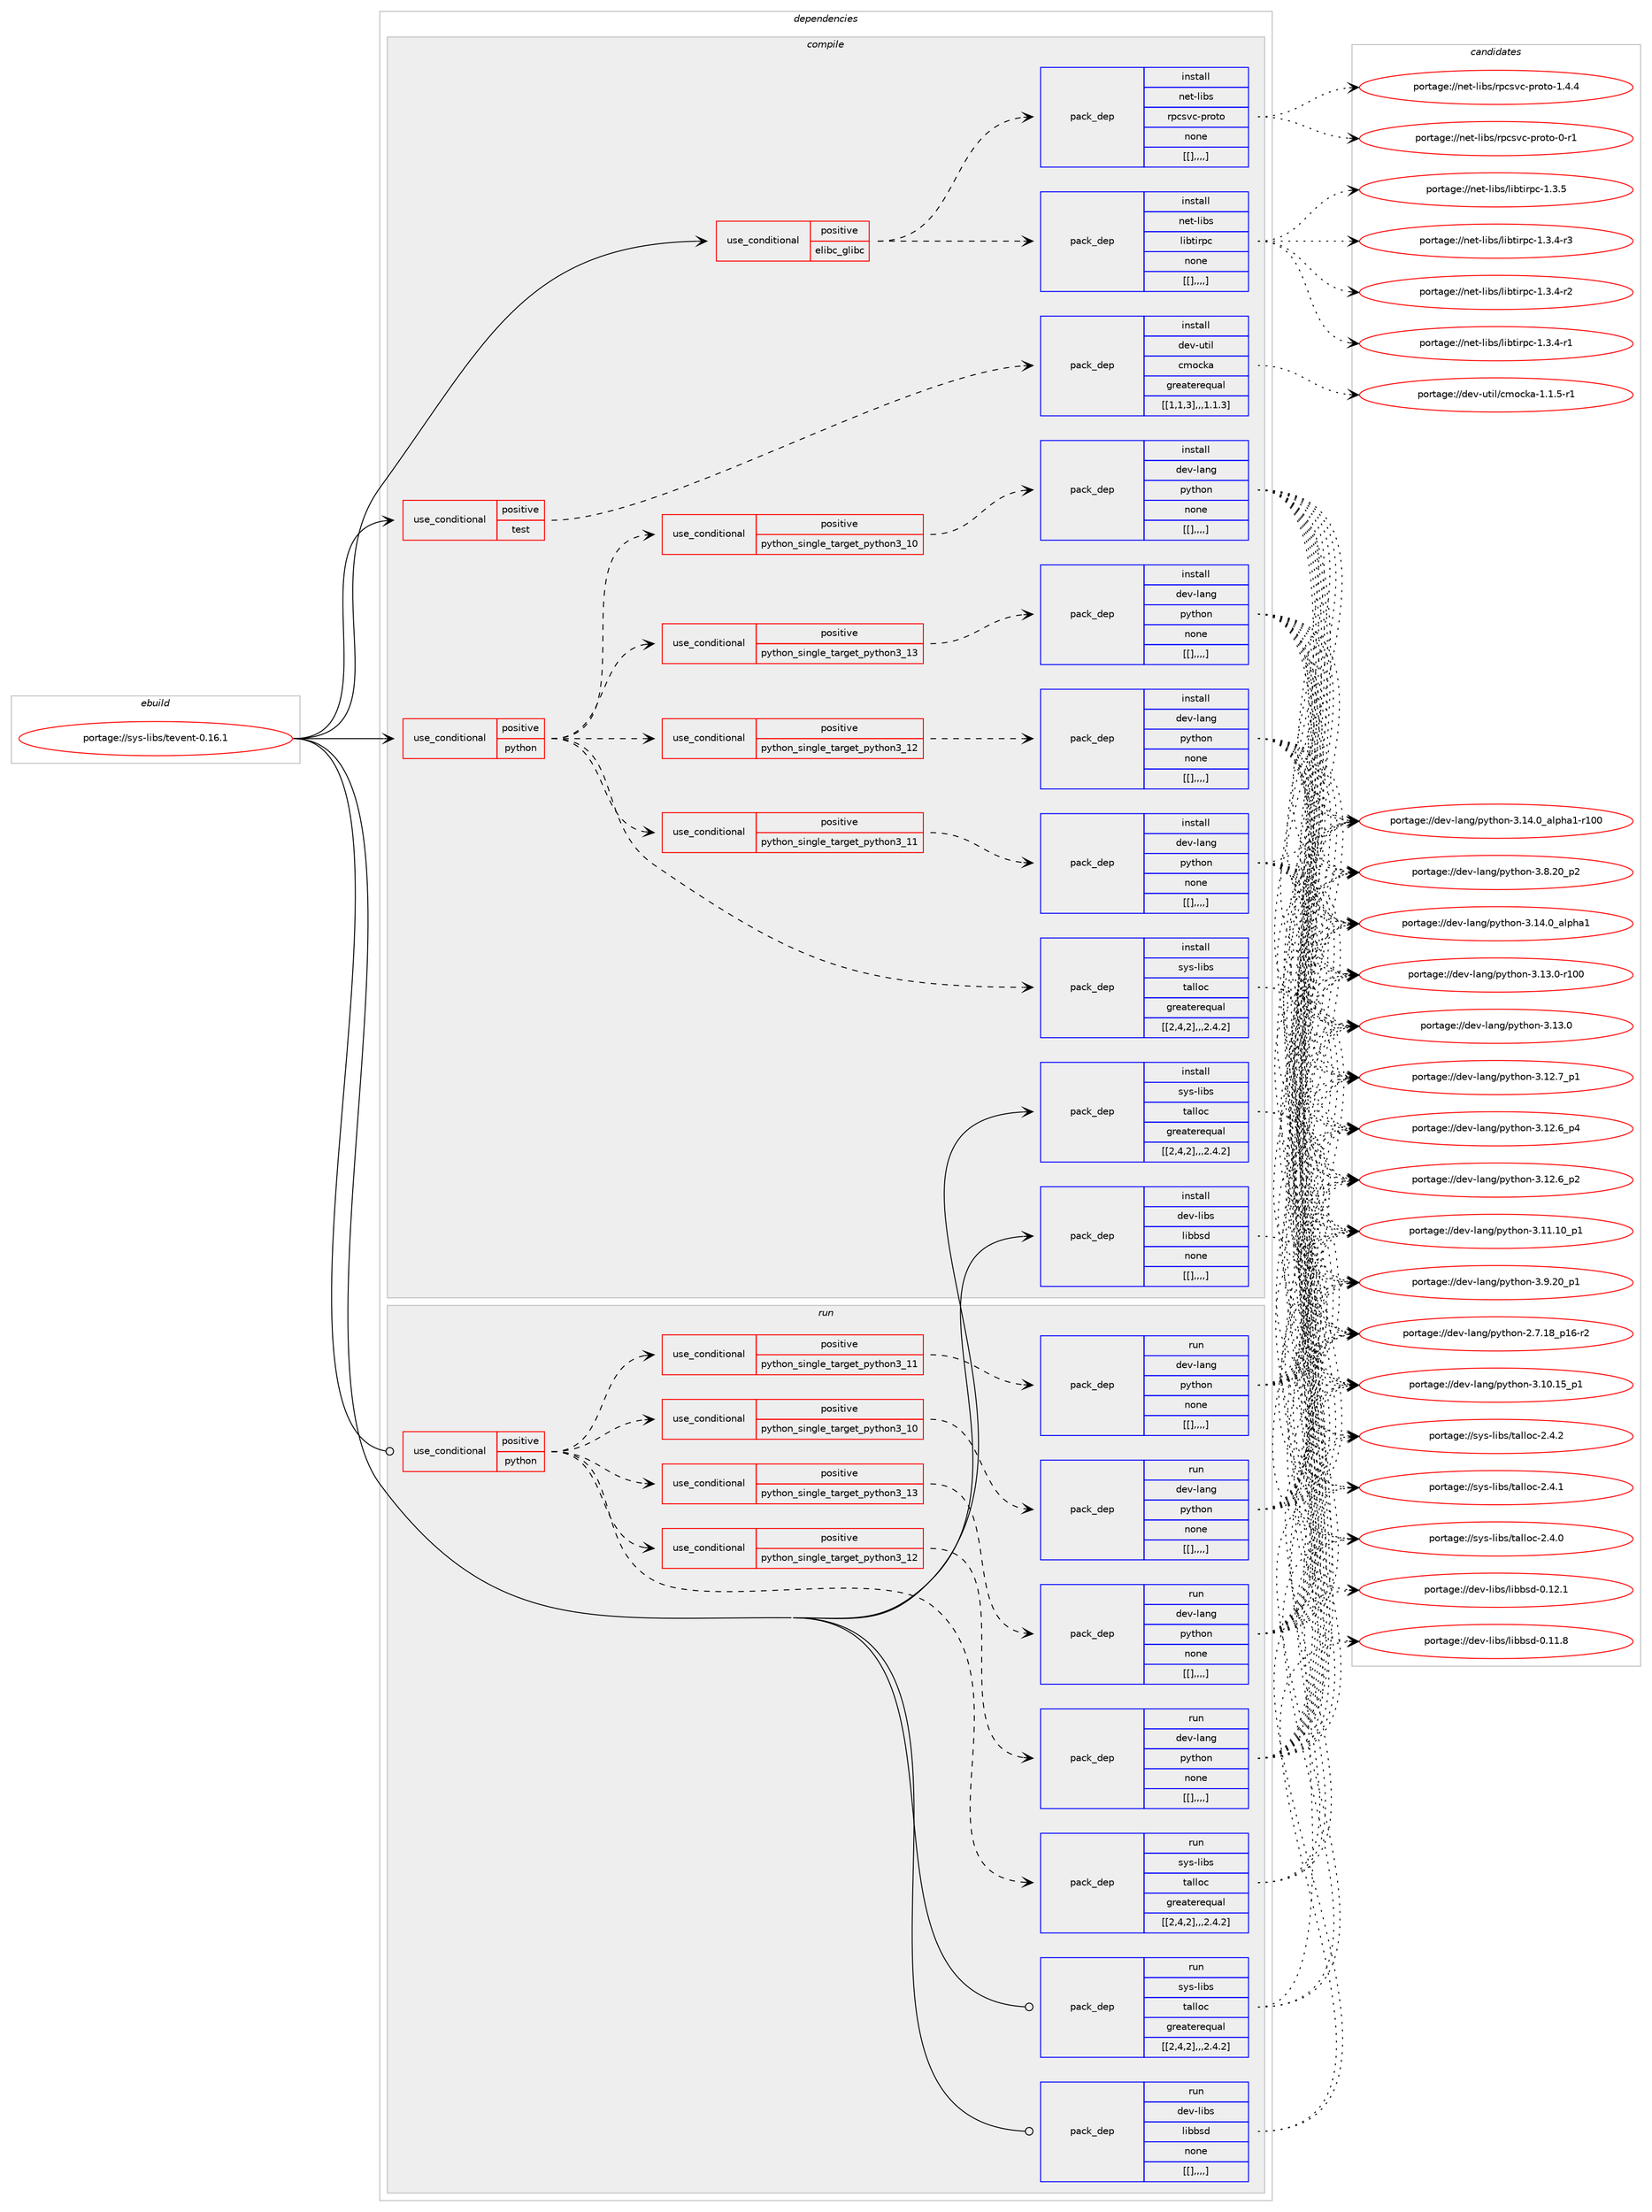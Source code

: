 digraph prolog {

# *************
# Graph options
# *************

newrank=true;
concentrate=true;
compound=true;
graph [rankdir=LR,fontname=Helvetica,fontsize=10,ranksep=1.5];#, ranksep=2.5, nodesep=0.2];
edge  [arrowhead=vee];
node  [fontname=Helvetica,fontsize=10];

# **********
# The ebuild
# **********

subgraph cluster_leftcol {
color=gray;
label=<<i>ebuild</i>>;
id [label="portage://sys-libs/tevent-0.16.1", color=red, width=4, href="../sys-libs/tevent-0.16.1.svg"];
}

# ****************
# The dependencies
# ****************

subgraph cluster_midcol {
color=gray;
label=<<i>dependencies</i>>;
subgraph cluster_compile {
fillcolor="#eeeeee";
style=filled;
label=<<i>compile</i>>;
subgraph cond125063 {
dependency466405 [label=<<TABLE BORDER="0" CELLBORDER="1" CELLSPACING="0" CELLPADDING="4"><TR><TD ROWSPAN="3" CELLPADDING="10">use_conditional</TD></TR><TR><TD>positive</TD></TR><TR><TD>elibc_glibc</TD></TR></TABLE>>, shape=none, color=red];
subgraph pack338073 {
dependency466408 [label=<<TABLE BORDER="0" CELLBORDER="1" CELLSPACING="0" CELLPADDING="4" WIDTH="220"><TR><TD ROWSPAN="6" CELLPADDING="30">pack_dep</TD></TR><TR><TD WIDTH="110">install</TD></TR><TR><TD>net-libs</TD></TR><TR><TD>libtirpc</TD></TR><TR><TD>none</TD></TR><TR><TD>[[],,,,]</TD></TR></TABLE>>, shape=none, color=blue];
}
dependency466405:e -> dependency466408:w [weight=20,style="dashed",arrowhead="vee"];
subgraph pack338104 {
dependency466471 [label=<<TABLE BORDER="0" CELLBORDER="1" CELLSPACING="0" CELLPADDING="4" WIDTH="220"><TR><TD ROWSPAN="6" CELLPADDING="30">pack_dep</TD></TR><TR><TD WIDTH="110">install</TD></TR><TR><TD>net-libs</TD></TR><TR><TD>rpcsvc-proto</TD></TR><TR><TD>none</TD></TR><TR><TD>[[],,,,]</TD></TR></TABLE>>, shape=none, color=blue];
}
dependency466405:e -> dependency466471:w [weight=20,style="dashed",arrowhead="vee"];
}
id:e -> dependency466405:w [weight=20,style="solid",arrowhead="vee"];
subgraph cond125103 {
dependency466503 [label=<<TABLE BORDER="0" CELLBORDER="1" CELLSPACING="0" CELLPADDING="4"><TR><TD ROWSPAN="3" CELLPADDING="10">use_conditional</TD></TR><TR><TD>positive</TD></TR><TR><TD>python</TD></TR></TABLE>>, shape=none, color=red];
subgraph cond125117 {
dependency466522 [label=<<TABLE BORDER="0" CELLBORDER="1" CELLSPACING="0" CELLPADDING="4"><TR><TD ROWSPAN="3" CELLPADDING="10">use_conditional</TD></TR><TR><TD>positive</TD></TR><TR><TD>python_single_target_python3_10</TD></TR></TABLE>>, shape=none, color=red];
subgraph pack338142 {
dependency466525 [label=<<TABLE BORDER="0" CELLBORDER="1" CELLSPACING="0" CELLPADDING="4" WIDTH="220"><TR><TD ROWSPAN="6" CELLPADDING="30">pack_dep</TD></TR><TR><TD WIDTH="110">install</TD></TR><TR><TD>dev-lang</TD></TR><TR><TD>python</TD></TR><TR><TD>none</TD></TR><TR><TD>[[],,,,]</TD></TR></TABLE>>, shape=none, color=blue];
}
dependency466522:e -> dependency466525:w [weight=20,style="dashed",arrowhead="vee"];
}
dependency466503:e -> dependency466522:w [weight=20,style="dashed",arrowhead="vee"];
subgraph cond125133 {
dependency466574 [label=<<TABLE BORDER="0" CELLBORDER="1" CELLSPACING="0" CELLPADDING="4"><TR><TD ROWSPAN="3" CELLPADDING="10">use_conditional</TD></TR><TR><TD>positive</TD></TR><TR><TD>python_single_target_python3_11</TD></TR></TABLE>>, shape=none, color=red];
subgraph pack338178 {
dependency466592 [label=<<TABLE BORDER="0" CELLBORDER="1" CELLSPACING="0" CELLPADDING="4" WIDTH="220"><TR><TD ROWSPAN="6" CELLPADDING="30">pack_dep</TD></TR><TR><TD WIDTH="110">install</TD></TR><TR><TD>dev-lang</TD></TR><TR><TD>python</TD></TR><TR><TD>none</TD></TR><TR><TD>[[],,,,]</TD></TR></TABLE>>, shape=none, color=blue];
}
dependency466574:e -> dependency466592:w [weight=20,style="dashed",arrowhead="vee"];
}
dependency466503:e -> dependency466574:w [weight=20,style="dashed",arrowhead="vee"];
subgraph cond125144 {
dependency466613 [label=<<TABLE BORDER="0" CELLBORDER="1" CELLSPACING="0" CELLPADDING="4"><TR><TD ROWSPAN="3" CELLPADDING="10">use_conditional</TD></TR><TR><TD>positive</TD></TR><TR><TD>python_single_target_python3_12</TD></TR></TABLE>>, shape=none, color=red];
subgraph pack338199 {
dependency466617 [label=<<TABLE BORDER="0" CELLBORDER="1" CELLSPACING="0" CELLPADDING="4" WIDTH="220"><TR><TD ROWSPAN="6" CELLPADDING="30">pack_dep</TD></TR><TR><TD WIDTH="110">install</TD></TR><TR><TD>dev-lang</TD></TR><TR><TD>python</TD></TR><TR><TD>none</TD></TR><TR><TD>[[],,,,]</TD></TR></TABLE>>, shape=none, color=blue];
}
dependency466613:e -> dependency466617:w [weight=20,style="dashed",arrowhead="vee"];
}
dependency466503:e -> dependency466613:w [weight=20,style="dashed",arrowhead="vee"];
subgraph cond125155 {
dependency466649 [label=<<TABLE BORDER="0" CELLBORDER="1" CELLSPACING="0" CELLPADDING="4"><TR><TD ROWSPAN="3" CELLPADDING="10">use_conditional</TD></TR><TR><TD>positive</TD></TR><TR><TD>python_single_target_python3_13</TD></TR></TABLE>>, shape=none, color=red];
subgraph pack338247 {
dependency466696 [label=<<TABLE BORDER="0" CELLBORDER="1" CELLSPACING="0" CELLPADDING="4" WIDTH="220"><TR><TD ROWSPAN="6" CELLPADDING="30">pack_dep</TD></TR><TR><TD WIDTH="110">install</TD></TR><TR><TD>dev-lang</TD></TR><TR><TD>python</TD></TR><TR><TD>none</TD></TR><TR><TD>[[],,,,]</TD></TR></TABLE>>, shape=none, color=blue];
}
dependency466649:e -> dependency466696:w [weight=20,style="dashed",arrowhead="vee"];
}
dependency466503:e -> dependency466649:w [weight=20,style="dashed",arrowhead="vee"];
subgraph pack338261 {
dependency466716 [label=<<TABLE BORDER="0" CELLBORDER="1" CELLSPACING="0" CELLPADDING="4" WIDTH="220"><TR><TD ROWSPAN="6" CELLPADDING="30">pack_dep</TD></TR><TR><TD WIDTH="110">install</TD></TR><TR><TD>sys-libs</TD></TR><TR><TD>talloc</TD></TR><TR><TD>greaterequal</TD></TR><TR><TD>[[2,4,2],,,2.4.2]</TD></TR></TABLE>>, shape=none, color=blue];
}
dependency466503:e -> dependency466716:w [weight=20,style="dashed",arrowhead="vee"];
}
id:e -> dependency466503:w [weight=20,style="solid",arrowhead="vee"];
subgraph cond125201 {
dependency466759 [label=<<TABLE BORDER="0" CELLBORDER="1" CELLSPACING="0" CELLPADDING="4"><TR><TD ROWSPAN="3" CELLPADDING="10">use_conditional</TD></TR><TR><TD>positive</TD></TR><TR><TD>test</TD></TR></TABLE>>, shape=none, color=red];
subgraph pack338335 {
dependency466827 [label=<<TABLE BORDER="0" CELLBORDER="1" CELLSPACING="0" CELLPADDING="4" WIDTH="220"><TR><TD ROWSPAN="6" CELLPADDING="30">pack_dep</TD></TR><TR><TD WIDTH="110">install</TD></TR><TR><TD>dev-util</TD></TR><TR><TD>cmocka</TD></TR><TR><TD>greaterequal</TD></TR><TR><TD>[[1,1,3],,,1.1.3]</TD></TR></TABLE>>, shape=none, color=blue];
}
dependency466759:e -> dependency466827:w [weight=20,style="dashed",arrowhead="vee"];
}
id:e -> dependency466759:w [weight=20,style="solid",arrowhead="vee"];
subgraph pack338377 {
dependency466910 [label=<<TABLE BORDER="0" CELLBORDER="1" CELLSPACING="0" CELLPADDING="4" WIDTH="220"><TR><TD ROWSPAN="6" CELLPADDING="30">pack_dep</TD></TR><TR><TD WIDTH="110">install</TD></TR><TR><TD>dev-libs</TD></TR><TR><TD>libbsd</TD></TR><TR><TD>none</TD></TR><TR><TD>[[],,,,]</TD></TR></TABLE>>, shape=none, color=blue];
}
id:e -> dependency466910:w [weight=20,style="solid",arrowhead="vee"];
subgraph pack338390 {
dependency466916 [label=<<TABLE BORDER="0" CELLBORDER="1" CELLSPACING="0" CELLPADDING="4" WIDTH="220"><TR><TD ROWSPAN="6" CELLPADDING="30">pack_dep</TD></TR><TR><TD WIDTH="110">install</TD></TR><TR><TD>sys-libs</TD></TR><TR><TD>talloc</TD></TR><TR><TD>greaterequal</TD></TR><TR><TD>[[2,4,2],,,2.4.2]</TD></TR></TABLE>>, shape=none, color=blue];
}
id:e -> dependency466916:w [weight=20,style="solid",arrowhead="vee"];
}
subgraph cluster_compileandrun {
fillcolor="#eeeeee";
style=filled;
label=<<i>compile and run</i>>;
}
subgraph cluster_run {
fillcolor="#eeeeee";
style=filled;
label=<<i>run</i>>;
subgraph cond125273 {
dependency466965 [label=<<TABLE BORDER="0" CELLBORDER="1" CELLSPACING="0" CELLPADDING="4"><TR><TD ROWSPAN="3" CELLPADDING="10">use_conditional</TD></TR><TR><TD>positive</TD></TR><TR><TD>python</TD></TR></TABLE>>, shape=none, color=red];
subgraph cond125287 {
dependency466987 [label=<<TABLE BORDER="0" CELLBORDER="1" CELLSPACING="0" CELLPADDING="4"><TR><TD ROWSPAN="3" CELLPADDING="10">use_conditional</TD></TR><TR><TD>positive</TD></TR><TR><TD>python_single_target_python3_10</TD></TR></TABLE>>, shape=none, color=red];
subgraph pack338435 {
dependency466993 [label=<<TABLE BORDER="0" CELLBORDER="1" CELLSPACING="0" CELLPADDING="4" WIDTH="220"><TR><TD ROWSPAN="6" CELLPADDING="30">pack_dep</TD></TR><TR><TD WIDTH="110">run</TD></TR><TR><TD>dev-lang</TD></TR><TR><TD>python</TD></TR><TR><TD>none</TD></TR><TR><TD>[[],,,,]</TD></TR></TABLE>>, shape=none, color=blue];
}
dependency466987:e -> dependency466993:w [weight=20,style="dashed",arrowhead="vee"];
}
dependency466965:e -> dependency466987:w [weight=20,style="dashed",arrowhead="vee"];
subgraph cond125293 {
dependency467013 [label=<<TABLE BORDER="0" CELLBORDER="1" CELLSPACING="0" CELLPADDING="4"><TR><TD ROWSPAN="3" CELLPADDING="10">use_conditional</TD></TR><TR><TD>positive</TD></TR><TR><TD>python_single_target_python3_11</TD></TR></TABLE>>, shape=none, color=red];
subgraph pack338449 {
dependency467053 [label=<<TABLE BORDER="0" CELLBORDER="1" CELLSPACING="0" CELLPADDING="4" WIDTH="220"><TR><TD ROWSPAN="6" CELLPADDING="30">pack_dep</TD></TR><TR><TD WIDTH="110">run</TD></TR><TR><TD>dev-lang</TD></TR><TR><TD>python</TD></TR><TR><TD>none</TD></TR><TR><TD>[[],,,,]</TD></TR></TABLE>>, shape=none, color=blue];
}
dependency467013:e -> dependency467053:w [weight=20,style="dashed",arrowhead="vee"];
}
dependency466965:e -> dependency467013:w [weight=20,style="dashed",arrowhead="vee"];
subgraph cond125320 {
dependency467109 [label=<<TABLE BORDER="0" CELLBORDER="1" CELLSPACING="0" CELLPADDING="4"><TR><TD ROWSPAN="3" CELLPADDING="10">use_conditional</TD></TR><TR><TD>positive</TD></TR><TR><TD>python_single_target_python3_12</TD></TR></TABLE>>, shape=none, color=red];
subgraph pack338527 {
dependency467143 [label=<<TABLE BORDER="0" CELLBORDER="1" CELLSPACING="0" CELLPADDING="4" WIDTH="220"><TR><TD ROWSPAN="6" CELLPADDING="30">pack_dep</TD></TR><TR><TD WIDTH="110">run</TD></TR><TR><TD>dev-lang</TD></TR><TR><TD>python</TD></TR><TR><TD>none</TD></TR><TR><TD>[[],,,,]</TD></TR></TABLE>>, shape=none, color=blue];
}
dependency467109:e -> dependency467143:w [weight=20,style="dashed",arrowhead="vee"];
}
dependency466965:e -> dependency467109:w [weight=20,style="dashed",arrowhead="vee"];
subgraph cond125345 {
dependency467180 [label=<<TABLE BORDER="0" CELLBORDER="1" CELLSPACING="0" CELLPADDING="4"><TR><TD ROWSPAN="3" CELLPADDING="10">use_conditional</TD></TR><TR><TD>positive</TD></TR><TR><TD>python_single_target_python3_13</TD></TR></TABLE>>, shape=none, color=red];
subgraph pack338562 {
dependency467201 [label=<<TABLE BORDER="0" CELLBORDER="1" CELLSPACING="0" CELLPADDING="4" WIDTH="220"><TR><TD ROWSPAN="6" CELLPADDING="30">pack_dep</TD></TR><TR><TD WIDTH="110">run</TD></TR><TR><TD>dev-lang</TD></TR><TR><TD>python</TD></TR><TR><TD>none</TD></TR><TR><TD>[[],,,,]</TD></TR></TABLE>>, shape=none, color=blue];
}
dependency467180:e -> dependency467201:w [weight=20,style="dashed",arrowhead="vee"];
}
dependency466965:e -> dependency467180:w [weight=20,style="dashed",arrowhead="vee"];
subgraph pack338578 {
dependency467236 [label=<<TABLE BORDER="0" CELLBORDER="1" CELLSPACING="0" CELLPADDING="4" WIDTH="220"><TR><TD ROWSPAN="6" CELLPADDING="30">pack_dep</TD></TR><TR><TD WIDTH="110">run</TD></TR><TR><TD>sys-libs</TD></TR><TR><TD>talloc</TD></TR><TR><TD>greaterequal</TD></TR><TR><TD>[[2,4,2],,,2.4.2]</TD></TR></TABLE>>, shape=none, color=blue];
}
dependency466965:e -> dependency467236:w [weight=20,style="dashed",arrowhead="vee"];
}
id:e -> dependency466965:w [weight=20,style="solid",arrowhead="odot"];
subgraph pack338602 {
dependency467256 [label=<<TABLE BORDER="0" CELLBORDER="1" CELLSPACING="0" CELLPADDING="4" WIDTH="220"><TR><TD ROWSPAN="6" CELLPADDING="30">pack_dep</TD></TR><TR><TD WIDTH="110">run</TD></TR><TR><TD>dev-libs</TD></TR><TR><TD>libbsd</TD></TR><TR><TD>none</TD></TR><TR><TD>[[],,,,]</TD></TR></TABLE>>, shape=none, color=blue];
}
id:e -> dependency467256:w [weight=20,style="solid",arrowhead="odot"];
subgraph pack338635 {
dependency467319 [label=<<TABLE BORDER="0" CELLBORDER="1" CELLSPACING="0" CELLPADDING="4" WIDTH="220"><TR><TD ROWSPAN="6" CELLPADDING="30">pack_dep</TD></TR><TR><TD WIDTH="110">run</TD></TR><TR><TD>sys-libs</TD></TR><TR><TD>talloc</TD></TR><TR><TD>greaterequal</TD></TR><TR><TD>[[2,4,2],,,2.4.2]</TD></TR></TABLE>>, shape=none, color=blue];
}
id:e -> dependency467319:w [weight=20,style="solid",arrowhead="odot"];
}
}

# **************
# The candidates
# **************

subgraph cluster_choices {
rank=same;
color=gray;
label=<<i>candidates</i>>;

subgraph choice338307 {
color=black;
nodesep=1;
choice1101011164510810598115471081059811610511411299454946514653 [label="portage://net-libs/libtirpc-1.3.5", color=red, width=4,href="../net-libs/libtirpc-1.3.5.svg"];
choice11010111645108105981154710810598116105114112994549465146524511451 [label="portage://net-libs/libtirpc-1.3.4-r3", color=red, width=4,href="../net-libs/libtirpc-1.3.4-r3.svg"];
choice11010111645108105981154710810598116105114112994549465146524511450 [label="portage://net-libs/libtirpc-1.3.4-r2", color=red, width=4,href="../net-libs/libtirpc-1.3.4-r2.svg"];
choice11010111645108105981154710810598116105114112994549465146524511449 [label="portage://net-libs/libtirpc-1.3.4-r1", color=red, width=4,href="../net-libs/libtirpc-1.3.4-r1.svg"];
dependency466408:e -> choice1101011164510810598115471081059811610511411299454946514653:w [style=dotted,weight="100"];
dependency466408:e -> choice11010111645108105981154710810598116105114112994549465146524511451:w [style=dotted,weight="100"];
dependency466408:e -> choice11010111645108105981154710810598116105114112994549465146524511450:w [style=dotted,weight="100"];
dependency466408:e -> choice11010111645108105981154710810598116105114112994549465146524511449:w [style=dotted,weight="100"];
}
subgraph choice338325 {
color=black;
nodesep=1;
choice110101116451081059811547114112991151189945112114111116111454946524652 [label="portage://net-libs/rpcsvc-proto-1.4.4", color=red, width=4,href="../net-libs/rpcsvc-proto-1.4.4.svg"];
choice11010111645108105981154711411299115118994511211411111611145484511449 [label="portage://net-libs/rpcsvc-proto-0-r1", color=red, width=4,href="../net-libs/rpcsvc-proto-0-r1.svg"];
dependency466471:e -> choice110101116451081059811547114112991151189945112114111116111454946524652:w [style=dotted,weight="100"];
dependency466471:e -> choice11010111645108105981154711411299115118994511211411111611145484511449:w [style=dotted,weight="100"];
}
subgraph choice338328 {
color=black;
nodesep=1;
choice100101118451089711010347112121116104111110455146495246489597108112104974945114494848 [label="portage://dev-lang/python-3.14.0_alpha1-r100", color=red, width=4,href="../dev-lang/python-3.14.0_alpha1-r100.svg"];
choice1001011184510897110103471121211161041111104551464952464895971081121049749 [label="portage://dev-lang/python-3.14.0_alpha1", color=red, width=4,href="../dev-lang/python-3.14.0_alpha1.svg"];
choice1001011184510897110103471121211161041111104551464951464845114494848 [label="portage://dev-lang/python-3.13.0-r100", color=red, width=4,href="../dev-lang/python-3.13.0-r100.svg"];
choice10010111845108971101034711212111610411111045514649514648 [label="portage://dev-lang/python-3.13.0", color=red, width=4,href="../dev-lang/python-3.13.0.svg"];
choice100101118451089711010347112121116104111110455146495046559511249 [label="portage://dev-lang/python-3.12.7_p1", color=red, width=4,href="../dev-lang/python-3.12.7_p1.svg"];
choice100101118451089711010347112121116104111110455146495046549511252 [label="portage://dev-lang/python-3.12.6_p4", color=red, width=4,href="../dev-lang/python-3.12.6_p4.svg"];
choice100101118451089711010347112121116104111110455146495046549511250 [label="portage://dev-lang/python-3.12.6_p2", color=red, width=4,href="../dev-lang/python-3.12.6_p2.svg"];
choice10010111845108971101034711212111610411111045514649494649489511249 [label="portage://dev-lang/python-3.11.10_p1", color=red, width=4,href="../dev-lang/python-3.11.10_p1.svg"];
choice10010111845108971101034711212111610411111045514649484649539511249 [label="portage://dev-lang/python-3.10.15_p1", color=red, width=4,href="../dev-lang/python-3.10.15_p1.svg"];
choice100101118451089711010347112121116104111110455146574650489511249 [label="portage://dev-lang/python-3.9.20_p1", color=red, width=4,href="../dev-lang/python-3.9.20_p1.svg"];
choice100101118451089711010347112121116104111110455146564650489511250 [label="portage://dev-lang/python-3.8.20_p2", color=red, width=4,href="../dev-lang/python-3.8.20_p2.svg"];
choice100101118451089711010347112121116104111110455046554649569511249544511450 [label="portage://dev-lang/python-2.7.18_p16-r2", color=red, width=4,href="../dev-lang/python-2.7.18_p16-r2.svg"];
dependency466525:e -> choice100101118451089711010347112121116104111110455146495246489597108112104974945114494848:w [style=dotted,weight="100"];
dependency466525:e -> choice1001011184510897110103471121211161041111104551464952464895971081121049749:w [style=dotted,weight="100"];
dependency466525:e -> choice1001011184510897110103471121211161041111104551464951464845114494848:w [style=dotted,weight="100"];
dependency466525:e -> choice10010111845108971101034711212111610411111045514649514648:w [style=dotted,weight="100"];
dependency466525:e -> choice100101118451089711010347112121116104111110455146495046559511249:w [style=dotted,weight="100"];
dependency466525:e -> choice100101118451089711010347112121116104111110455146495046549511252:w [style=dotted,weight="100"];
dependency466525:e -> choice100101118451089711010347112121116104111110455146495046549511250:w [style=dotted,weight="100"];
dependency466525:e -> choice10010111845108971101034711212111610411111045514649494649489511249:w [style=dotted,weight="100"];
dependency466525:e -> choice10010111845108971101034711212111610411111045514649484649539511249:w [style=dotted,weight="100"];
dependency466525:e -> choice100101118451089711010347112121116104111110455146574650489511249:w [style=dotted,weight="100"];
dependency466525:e -> choice100101118451089711010347112121116104111110455146564650489511250:w [style=dotted,weight="100"];
dependency466525:e -> choice100101118451089711010347112121116104111110455046554649569511249544511450:w [style=dotted,weight="100"];
}
subgraph choice338337 {
color=black;
nodesep=1;
choice100101118451089711010347112121116104111110455146495246489597108112104974945114494848 [label="portage://dev-lang/python-3.14.0_alpha1-r100", color=red, width=4,href="../dev-lang/python-3.14.0_alpha1-r100.svg"];
choice1001011184510897110103471121211161041111104551464952464895971081121049749 [label="portage://dev-lang/python-3.14.0_alpha1", color=red, width=4,href="../dev-lang/python-3.14.0_alpha1.svg"];
choice1001011184510897110103471121211161041111104551464951464845114494848 [label="portage://dev-lang/python-3.13.0-r100", color=red, width=4,href="../dev-lang/python-3.13.0-r100.svg"];
choice10010111845108971101034711212111610411111045514649514648 [label="portage://dev-lang/python-3.13.0", color=red, width=4,href="../dev-lang/python-3.13.0.svg"];
choice100101118451089711010347112121116104111110455146495046559511249 [label="portage://dev-lang/python-3.12.7_p1", color=red, width=4,href="../dev-lang/python-3.12.7_p1.svg"];
choice100101118451089711010347112121116104111110455146495046549511252 [label="portage://dev-lang/python-3.12.6_p4", color=red, width=4,href="../dev-lang/python-3.12.6_p4.svg"];
choice100101118451089711010347112121116104111110455146495046549511250 [label="portage://dev-lang/python-3.12.6_p2", color=red, width=4,href="../dev-lang/python-3.12.6_p2.svg"];
choice10010111845108971101034711212111610411111045514649494649489511249 [label="portage://dev-lang/python-3.11.10_p1", color=red, width=4,href="../dev-lang/python-3.11.10_p1.svg"];
choice10010111845108971101034711212111610411111045514649484649539511249 [label="portage://dev-lang/python-3.10.15_p1", color=red, width=4,href="../dev-lang/python-3.10.15_p1.svg"];
choice100101118451089711010347112121116104111110455146574650489511249 [label="portage://dev-lang/python-3.9.20_p1", color=red, width=4,href="../dev-lang/python-3.9.20_p1.svg"];
choice100101118451089711010347112121116104111110455146564650489511250 [label="portage://dev-lang/python-3.8.20_p2", color=red, width=4,href="../dev-lang/python-3.8.20_p2.svg"];
choice100101118451089711010347112121116104111110455046554649569511249544511450 [label="portage://dev-lang/python-2.7.18_p16-r2", color=red, width=4,href="../dev-lang/python-2.7.18_p16-r2.svg"];
dependency466592:e -> choice100101118451089711010347112121116104111110455146495246489597108112104974945114494848:w [style=dotted,weight="100"];
dependency466592:e -> choice1001011184510897110103471121211161041111104551464952464895971081121049749:w [style=dotted,weight="100"];
dependency466592:e -> choice1001011184510897110103471121211161041111104551464951464845114494848:w [style=dotted,weight="100"];
dependency466592:e -> choice10010111845108971101034711212111610411111045514649514648:w [style=dotted,weight="100"];
dependency466592:e -> choice100101118451089711010347112121116104111110455146495046559511249:w [style=dotted,weight="100"];
dependency466592:e -> choice100101118451089711010347112121116104111110455146495046549511252:w [style=dotted,weight="100"];
dependency466592:e -> choice100101118451089711010347112121116104111110455146495046549511250:w [style=dotted,weight="100"];
dependency466592:e -> choice10010111845108971101034711212111610411111045514649494649489511249:w [style=dotted,weight="100"];
dependency466592:e -> choice10010111845108971101034711212111610411111045514649484649539511249:w [style=dotted,weight="100"];
dependency466592:e -> choice100101118451089711010347112121116104111110455146574650489511249:w [style=dotted,weight="100"];
dependency466592:e -> choice100101118451089711010347112121116104111110455146564650489511250:w [style=dotted,weight="100"];
dependency466592:e -> choice100101118451089711010347112121116104111110455046554649569511249544511450:w [style=dotted,weight="100"];
}
subgraph choice338348 {
color=black;
nodesep=1;
choice100101118451089711010347112121116104111110455146495246489597108112104974945114494848 [label="portage://dev-lang/python-3.14.0_alpha1-r100", color=red, width=4,href="../dev-lang/python-3.14.0_alpha1-r100.svg"];
choice1001011184510897110103471121211161041111104551464952464895971081121049749 [label="portage://dev-lang/python-3.14.0_alpha1", color=red, width=4,href="../dev-lang/python-3.14.0_alpha1.svg"];
choice1001011184510897110103471121211161041111104551464951464845114494848 [label="portage://dev-lang/python-3.13.0-r100", color=red, width=4,href="../dev-lang/python-3.13.0-r100.svg"];
choice10010111845108971101034711212111610411111045514649514648 [label="portage://dev-lang/python-3.13.0", color=red, width=4,href="../dev-lang/python-3.13.0.svg"];
choice100101118451089711010347112121116104111110455146495046559511249 [label="portage://dev-lang/python-3.12.7_p1", color=red, width=4,href="../dev-lang/python-3.12.7_p1.svg"];
choice100101118451089711010347112121116104111110455146495046549511252 [label="portage://dev-lang/python-3.12.6_p4", color=red, width=4,href="../dev-lang/python-3.12.6_p4.svg"];
choice100101118451089711010347112121116104111110455146495046549511250 [label="portage://dev-lang/python-3.12.6_p2", color=red, width=4,href="../dev-lang/python-3.12.6_p2.svg"];
choice10010111845108971101034711212111610411111045514649494649489511249 [label="portage://dev-lang/python-3.11.10_p1", color=red, width=4,href="../dev-lang/python-3.11.10_p1.svg"];
choice10010111845108971101034711212111610411111045514649484649539511249 [label="portage://dev-lang/python-3.10.15_p1", color=red, width=4,href="../dev-lang/python-3.10.15_p1.svg"];
choice100101118451089711010347112121116104111110455146574650489511249 [label="portage://dev-lang/python-3.9.20_p1", color=red, width=4,href="../dev-lang/python-3.9.20_p1.svg"];
choice100101118451089711010347112121116104111110455146564650489511250 [label="portage://dev-lang/python-3.8.20_p2", color=red, width=4,href="../dev-lang/python-3.8.20_p2.svg"];
choice100101118451089711010347112121116104111110455046554649569511249544511450 [label="portage://dev-lang/python-2.7.18_p16-r2", color=red, width=4,href="../dev-lang/python-2.7.18_p16-r2.svg"];
dependency466617:e -> choice100101118451089711010347112121116104111110455146495246489597108112104974945114494848:w [style=dotted,weight="100"];
dependency466617:e -> choice1001011184510897110103471121211161041111104551464952464895971081121049749:w [style=dotted,weight="100"];
dependency466617:e -> choice1001011184510897110103471121211161041111104551464951464845114494848:w [style=dotted,weight="100"];
dependency466617:e -> choice10010111845108971101034711212111610411111045514649514648:w [style=dotted,weight="100"];
dependency466617:e -> choice100101118451089711010347112121116104111110455146495046559511249:w [style=dotted,weight="100"];
dependency466617:e -> choice100101118451089711010347112121116104111110455146495046549511252:w [style=dotted,weight="100"];
dependency466617:e -> choice100101118451089711010347112121116104111110455146495046549511250:w [style=dotted,weight="100"];
dependency466617:e -> choice10010111845108971101034711212111610411111045514649494649489511249:w [style=dotted,weight="100"];
dependency466617:e -> choice10010111845108971101034711212111610411111045514649484649539511249:w [style=dotted,weight="100"];
dependency466617:e -> choice100101118451089711010347112121116104111110455146574650489511249:w [style=dotted,weight="100"];
dependency466617:e -> choice100101118451089711010347112121116104111110455146564650489511250:w [style=dotted,weight="100"];
dependency466617:e -> choice100101118451089711010347112121116104111110455046554649569511249544511450:w [style=dotted,weight="100"];
}
subgraph choice338363 {
color=black;
nodesep=1;
choice100101118451089711010347112121116104111110455146495246489597108112104974945114494848 [label="portage://dev-lang/python-3.14.0_alpha1-r100", color=red, width=4,href="../dev-lang/python-3.14.0_alpha1-r100.svg"];
choice1001011184510897110103471121211161041111104551464952464895971081121049749 [label="portage://dev-lang/python-3.14.0_alpha1", color=red, width=4,href="../dev-lang/python-3.14.0_alpha1.svg"];
choice1001011184510897110103471121211161041111104551464951464845114494848 [label="portage://dev-lang/python-3.13.0-r100", color=red, width=4,href="../dev-lang/python-3.13.0-r100.svg"];
choice10010111845108971101034711212111610411111045514649514648 [label="portage://dev-lang/python-3.13.0", color=red, width=4,href="../dev-lang/python-3.13.0.svg"];
choice100101118451089711010347112121116104111110455146495046559511249 [label="portage://dev-lang/python-3.12.7_p1", color=red, width=4,href="../dev-lang/python-3.12.7_p1.svg"];
choice100101118451089711010347112121116104111110455146495046549511252 [label="portage://dev-lang/python-3.12.6_p4", color=red, width=4,href="../dev-lang/python-3.12.6_p4.svg"];
choice100101118451089711010347112121116104111110455146495046549511250 [label="portage://dev-lang/python-3.12.6_p2", color=red, width=4,href="../dev-lang/python-3.12.6_p2.svg"];
choice10010111845108971101034711212111610411111045514649494649489511249 [label="portage://dev-lang/python-3.11.10_p1", color=red, width=4,href="../dev-lang/python-3.11.10_p1.svg"];
choice10010111845108971101034711212111610411111045514649484649539511249 [label="portage://dev-lang/python-3.10.15_p1", color=red, width=4,href="../dev-lang/python-3.10.15_p1.svg"];
choice100101118451089711010347112121116104111110455146574650489511249 [label="portage://dev-lang/python-3.9.20_p1", color=red, width=4,href="../dev-lang/python-3.9.20_p1.svg"];
choice100101118451089711010347112121116104111110455146564650489511250 [label="portage://dev-lang/python-3.8.20_p2", color=red, width=4,href="../dev-lang/python-3.8.20_p2.svg"];
choice100101118451089711010347112121116104111110455046554649569511249544511450 [label="portage://dev-lang/python-2.7.18_p16-r2", color=red, width=4,href="../dev-lang/python-2.7.18_p16-r2.svg"];
dependency466696:e -> choice100101118451089711010347112121116104111110455146495246489597108112104974945114494848:w [style=dotted,weight="100"];
dependency466696:e -> choice1001011184510897110103471121211161041111104551464952464895971081121049749:w [style=dotted,weight="100"];
dependency466696:e -> choice1001011184510897110103471121211161041111104551464951464845114494848:w [style=dotted,weight="100"];
dependency466696:e -> choice10010111845108971101034711212111610411111045514649514648:w [style=dotted,weight="100"];
dependency466696:e -> choice100101118451089711010347112121116104111110455146495046559511249:w [style=dotted,weight="100"];
dependency466696:e -> choice100101118451089711010347112121116104111110455146495046549511252:w [style=dotted,weight="100"];
dependency466696:e -> choice100101118451089711010347112121116104111110455146495046549511250:w [style=dotted,weight="100"];
dependency466696:e -> choice10010111845108971101034711212111610411111045514649494649489511249:w [style=dotted,weight="100"];
dependency466696:e -> choice10010111845108971101034711212111610411111045514649484649539511249:w [style=dotted,weight="100"];
dependency466696:e -> choice100101118451089711010347112121116104111110455146574650489511249:w [style=dotted,weight="100"];
dependency466696:e -> choice100101118451089711010347112121116104111110455146564650489511250:w [style=dotted,weight="100"];
dependency466696:e -> choice100101118451089711010347112121116104111110455046554649569511249544511450:w [style=dotted,weight="100"];
}
subgraph choice338373 {
color=black;
nodesep=1;
choice1151211154510810598115471169710810811199455046524650 [label="portage://sys-libs/talloc-2.4.2", color=red, width=4,href="../sys-libs/talloc-2.4.2.svg"];
choice1151211154510810598115471169710810811199455046524649 [label="portage://sys-libs/talloc-2.4.1", color=red, width=4,href="../sys-libs/talloc-2.4.1.svg"];
choice1151211154510810598115471169710810811199455046524648 [label="portage://sys-libs/talloc-2.4.0", color=red, width=4,href="../sys-libs/talloc-2.4.0.svg"];
dependency466716:e -> choice1151211154510810598115471169710810811199455046524650:w [style=dotted,weight="100"];
dependency466716:e -> choice1151211154510810598115471169710810811199455046524649:w [style=dotted,weight="100"];
dependency466716:e -> choice1151211154510810598115471169710810811199455046524648:w [style=dotted,weight="100"];
}
subgraph choice338395 {
color=black;
nodesep=1;
choice10010111845117116105108479910911199107974549464946534511449 [label="portage://dev-util/cmocka-1.1.5-r1", color=red, width=4,href="../dev-util/cmocka-1.1.5-r1.svg"];
dependency466827:e -> choice10010111845117116105108479910911199107974549464946534511449:w [style=dotted,weight="100"];
}
subgraph choice338438 {
color=black;
nodesep=1;
choice100101118451081059811547108105989811510045484649504649 [label="portage://dev-libs/libbsd-0.12.1", color=red, width=4,href="../dev-libs/libbsd-0.12.1.svg"];
choice100101118451081059811547108105989811510045484649494656 [label="portage://dev-libs/libbsd-0.11.8", color=red, width=4,href="../dev-libs/libbsd-0.11.8.svg"];
dependency466910:e -> choice100101118451081059811547108105989811510045484649504649:w [style=dotted,weight="100"];
dependency466910:e -> choice100101118451081059811547108105989811510045484649494656:w [style=dotted,weight="100"];
}
subgraph choice338441 {
color=black;
nodesep=1;
choice1151211154510810598115471169710810811199455046524650 [label="portage://sys-libs/talloc-2.4.2", color=red, width=4,href="../sys-libs/talloc-2.4.2.svg"];
choice1151211154510810598115471169710810811199455046524649 [label="portage://sys-libs/talloc-2.4.1", color=red, width=4,href="../sys-libs/talloc-2.4.1.svg"];
choice1151211154510810598115471169710810811199455046524648 [label="portage://sys-libs/talloc-2.4.0", color=red, width=4,href="../sys-libs/talloc-2.4.0.svg"];
dependency466916:e -> choice1151211154510810598115471169710810811199455046524650:w [style=dotted,weight="100"];
dependency466916:e -> choice1151211154510810598115471169710810811199455046524649:w [style=dotted,weight="100"];
dependency466916:e -> choice1151211154510810598115471169710810811199455046524648:w [style=dotted,weight="100"];
}
subgraph choice338445 {
color=black;
nodesep=1;
choice100101118451089711010347112121116104111110455146495246489597108112104974945114494848 [label="portage://dev-lang/python-3.14.0_alpha1-r100", color=red, width=4,href="../dev-lang/python-3.14.0_alpha1-r100.svg"];
choice1001011184510897110103471121211161041111104551464952464895971081121049749 [label="portage://dev-lang/python-3.14.0_alpha1", color=red, width=4,href="../dev-lang/python-3.14.0_alpha1.svg"];
choice1001011184510897110103471121211161041111104551464951464845114494848 [label="portage://dev-lang/python-3.13.0-r100", color=red, width=4,href="../dev-lang/python-3.13.0-r100.svg"];
choice10010111845108971101034711212111610411111045514649514648 [label="portage://dev-lang/python-3.13.0", color=red, width=4,href="../dev-lang/python-3.13.0.svg"];
choice100101118451089711010347112121116104111110455146495046559511249 [label="portage://dev-lang/python-3.12.7_p1", color=red, width=4,href="../dev-lang/python-3.12.7_p1.svg"];
choice100101118451089711010347112121116104111110455146495046549511252 [label="portage://dev-lang/python-3.12.6_p4", color=red, width=4,href="../dev-lang/python-3.12.6_p4.svg"];
choice100101118451089711010347112121116104111110455146495046549511250 [label="portage://dev-lang/python-3.12.6_p2", color=red, width=4,href="../dev-lang/python-3.12.6_p2.svg"];
choice10010111845108971101034711212111610411111045514649494649489511249 [label="portage://dev-lang/python-3.11.10_p1", color=red, width=4,href="../dev-lang/python-3.11.10_p1.svg"];
choice10010111845108971101034711212111610411111045514649484649539511249 [label="portage://dev-lang/python-3.10.15_p1", color=red, width=4,href="../dev-lang/python-3.10.15_p1.svg"];
choice100101118451089711010347112121116104111110455146574650489511249 [label="portage://dev-lang/python-3.9.20_p1", color=red, width=4,href="../dev-lang/python-3.9.20_p1.svg"];
choice100101118451089711010347112121116104111110455146564650489511250 [label="portage://dev-lang/python-3.8.20_p2", color=red, width=4,href="../dev-lang/python-3.8.20_p2.svg"];
choice100101118451089711010347112121116104111110455046554649569511249544511450 [label="portage://dev-lang/python-2.7.18_p16-r2", color=red, width=4,href="../dev-lang/python-2.7.18_p16-r2.svg"];
dependency466993:e -> choice100101118451089711010347112121116104111110455146495246489597108112104974945114494848:w [style=dotted,weight="100"];
dependency466993:e -> choice1001011184510897110103471121211161041111104551464952464895971081121049749:w [style=dotted,weight="100"];
dependency466993:e -> choice1001011184510897110103471121211161041111104551464951464845114494848:w [style=dotted,weight="100"];
dependency466993:e -> choice10010111845108971101034711212111610411111045514649514648:w [style=dotted,weight="100"];
dependency466993:e -> choice100101118451089711010347112121116104111110455146495046559511249:w [style=dotted,weight="100"];
dependency466993:e -> choice100101118451089711010347112121116104111110455146495046549511252:w [style=dotted,weight="100"];
dependency466993:e -> choice100101118451089711010347112121116104111110455146495046549511250:w [style=dotted,weight="100"];
dependency466993:e -> choice10010111845108971101034711212111610411111045514649494649489511249:w [style=dotted,weight="100"];
dependency466993:e -> choice10010111845108971101034711212111610411111045514649484649539511249:w [style=dotted,weight="100"];
dependency466993:e -> choice100101118451089711010347112121116104111110455146574650489511249:w [style=dotted,weight="100"];
dependency466993:e -> choice100101118451089711010347112121116104111110455146564650489511250:w [style=dotted,weight="100"];
dependency466993:e -> choice100101118451089711010347112121116104111110455046554649569511249544511450:w [style=dotted,weight="100"];
}
subgraph choice338461 {
color=black;
nodesep=1;
choice100101118451089711010347112121116104111110455146495246489597108112104974945114494848 [label="portage://dev-lang/python-3.14.0_alpha1-r100", color=red, width=4,href="../dev-lang/python-3.14.0_alpha1-r100.svg"];
choice1001011184510897110103471121211161041111104551464952464895971081121049749 [label="portage://dev-lang/python-3.14.0_alpha1", color=red, width=4,href="../dev-lang/python-3.14.0_alpha1.svg"];
choice1001011184510897110103471121211161041111104551464951464845114494848 [label="portage://dev-lang/python-3.13.0-r100", color=red, width=4,href="../dev-lang/python-3.13.0-r100.svg"];
choice10010111845108971101034711212111610411111045514649514648 [label="portage://dev-lang/python-3.13.0", color=red, width=4,href="../dev-lang/python-3.13.0.svg"];
choice100101118451089711010347112121116104111110455146495046559511249 [label="portage://dev-lang/python-3.12.7_p1", color=red, width=4,href="../dev-lang/python-3.12.7_p1.svg"];
choice100101118451089711010347112121116104111110455146495046549511252 [label="portage://dev-lang/python-3.12.6_p4", color=red, width=4,href="../dev-lang/python-3.12.6_p4.svg"];
choice100101118451089711010347112121116104111110455146495046549511250 [label="portage://dev-lang/python-3.12.6_p2", color=red, width=4,href="../dev-lang/python-3.12.6_p2.svg"];
choice10010111845108971101034711212111610411111045514649494649489511249 [label="portage://dev-lang/python-3.11.10_p1", color=red, width=4,href="../dev-lang/python-3.11.10_p1.svg"];
choice10010111845108971101034711212111610411111045514649484649539511249 [label="portage://dev-lang/python-3.10.15_p1", color=red, width=4,href="../dev-lang/python-3.10.15_p1.svg"];
choice100101118451089711010347112121116104111110455146574650489511249 [label="portage://dev-lang/python-3.9.20_p1", color=red, width=4,href="../dev-lang/python-3.9.20_p1.svg"];
choice100101118451089711010347112121116104111110455146564650489511250 [label="portage://dev-lang/python-3.8.20_p2", color=red, width=4,href="../dev-lang/python-3.8.20_p2.svg"];
choice100101118451089711010347112121116104111110455046554649569511249544511450 [label="portage://dev-lang/python-2.7.18_p16-r2", color=red, width=4,href="../dev-lang/python-2.7.18_p16-r2.svg"];
dependency467053:e -> choice100101118451089711010347112121116104111110455146495246489597108112104974945114494848:w [style=dotted,weight="100"];
dependency467053:e -> choice1001011184510897110103471121211161041111104551464952464895971081121049749:w [style=dotted,weight="100"];
dependency467053:e -> choice1001011184510897110103471121211161041111104551464951464845114494848:w [style=dotted,weight="100"];
dependency467053:e -> choice10010111845108971101034711212111610411111045514649514648:w [style=dotted,weight="100"];
dependency467053:e -> choice100101118451089711010347112121116104111110455146495046559511249:w [style=dotted,weight="100"];
dependency467053:e -> choice100101118451089711010347112121116104111110455146495046549511252:w [style=dotted,weight="100"];
dependency467053:e -> choice100101118451089711010347112121116104111110455146495046549511250:w [style=dotted,weight="100"];
dependency467053:e -> choice10010111845108971101034711212111610411111045514649494649489511249:w [style=dotted,weight="100"];
dependency467053:e -> choice10010111845108971101034711212111610411111045514649484649539511249:w [style=dotted,weight="100"];
dependency467053:e -> choice100101118451089711010347112121116104111110455146574650489511249:w [style=dotted,weight="100"];
dependency467053:e -> choice100101118451089711010347112121116104111110455146564650489511250:w [style=dotted,weight="100"];
dependency467053:e -> choice100101118451089711010347112121116104111110455046554649569511249544511450:w [style=dotted,weight="100"];
}
subgraph choice338500 {
color=black;
nodesep=1;
choice100101118451089711010347112121116104111110455146495246489597108112104974945114494848 [label="portage://dev-lang/python-3.14.0_alpha1-r100", color=red, width=4,href="../dev-lang/python-3.14.0_alpha1-r100.svg"];
choice1001011184510897110103471121211161041111104551464952464895971081121049749 [label="portage://dev-lang/python-3.14.0_alpha1", color=red, width=4,href="../dev-lang/python-3.14.0_alpha1.svg"];
choice1001011184510897110103471121211161041111104551464951464845114494848 [label="portage://dev-lang/python-3.13.0-r100", color=red, width=4,href="../dev-lang/python-3.13.0-r100.svg"];
choice10010111845108971101034711212111610411111045514649514648 [label="portage://dev-lang/python-3.13.0", color=red, width=4,href="../dev-lang/python-3.13.0.svg"];
choice100101118451089711010347112121116104111110455146495046559511249 [label="portage://dev-lang/python-3.12.7_p1", color=red, width=4,href="../dev-lang/python-3.12.7_p1.svg"];
choice100101118451089711010347112121116104111110455146495046549511252 [label="portage://dev-lang/python-3.12.6_p4", color=red, width=4,href="../dev-lang/python-3.12.6_p4.svg"];
choice100101118451089711010347112121116104111110455146495046549511250 [label="portage://dev-lang/python-3.12.6_p2", color=red, width=4,href="../dev-lang/python-3.12.6_p2.svg"];
choice10010111845108971101034711212111610411111045514649494649489511249 [label="portage://dev-lang/python-3.11.10_p1", color=red, width=4,href="../dev-lang/python-3.11.10_p1.svg"];
choice10010111845108971101034711212111610411111045514649484649539511249 [label="portage://dev-lang/python-3.10.15_p1", color=red, width=4,href="../dev-lang/python-3.10.15_p1.svg"];
choice100101118451089711010347112121116104111110455146574650489511249 [label="portage://dev-lang/python-3.9.20_p1", color=red, width=4,href="../dev-lang/python-3.9.20_p1.svg"];
choice100101118451089711010347112121116104111110455146564650489511250 [label="portage://dev-lang/python-3.8.20_p2", color=red, width=4,href="../dev-lang/python-3.8.20_p2.svg"];
choice100101118451089711010347112121116104111110455046554649569511249544511450 [label="portage://dev-lang/python-2.7.18_p16-r2", color=red, width=4,href="../dev-lang/python-2.7.18_p16-r2.svg"];
dependency467143:e -> choice100101118451089711010347112121116104111110455146495246489597108112104974945114494848:w [style=dotted,weight="100"];
dependency467143:e -> choice1001011184510897110103471121211161041111104551464952464895971081121049749:w [style=dotted,weight="100"];
dependency467143:e -> choice1001011184510897110103471121211161041111104551464951464845114494848:w [style=dotted,weight="100"];
dependency467143:e -> choice10010111845108971101034711212111610411111045514649514648:w [style=dotted,weight="100"];
dependency467143:e -> choice100101118451089711010347112121116104111110455146495046559511249:w [style=dotted,weight="100"];
dependency467143:e -> choice100101118451089711010347112121116104111110455146495046549511252:w [style=dotted,weight="100"];
dependency467143:e -> choice100101118451089711010347112121116104111110455146495046549511250:w [style=dotted,weight="100"];
dependency467143:e -> choice10010111845108971101034711212111610411111045514649494649489511249:w [style=dotted,weight="100"];
dependency467143:e -> choice10010111845108971101034711212111610411111045514649484649539511249:w [style=dotted,weight="100"];
dependency467143:e -> choice100101118451089711010347112121116104111110455146574650489511249:w [style=dotted,weight="100"];
dependency467143:e -> choice100101118451089711010347112121116104111110455146564650489511250:w [style=dotted,weight="100"];
dependency467143:e -> choice100101118451089711010347112121116104111110455046554649569511249544511450:w [style=dotted,weight="100"];
}
subgraph choice338526 {
color=black;
nodesep=1;
choice100101118451089711010347112121116104111110455146495246489597108112104974945114494848 [label="portage://dev-lang/python-3.14.0_alpha1-r100", color=red, width=4,href="../dev-lang/python-3.14.0_alpha1-r100.svg"];
choice1001011184510897110103471121211161041111104551464952464895971081121049749 [label="portage://dev-lang/python-3.14.0_alpha1", color=red, width=4,href="../dev-lang/python-3.14.0_alpha1.svg"];
choice1001011184510897110103471121211161041111104551464951464845114494848 [label="portage://dev-lang/python-3.13.0-r100", color=red, width=4,href="../dev-lang/python-3.13.0-r100.svg"];
choice10010111845108971101034711212111610411111045514649514648 [label="portage://dev-lang/python-3.13.0", color=red, width=4,href="../dev-lang/python-3.13.0.svg"];
choice100101118451089711010347112121116104111110455146495046559511249 [label="portage://dev-lang/python-3.12.7_p1", color=red, width=4,href="../dev-lang/python-3.12.7_p1.svg"];
choice100101118451089711010347112121116104111110455146495046549511252 [label="portage://dev-lang/python-3.12.6_p4", color=red, width=4,href="../dev-lang/python-3.12.6_p4.svg"];
choice100101118451089711010347112121116104111110455146495046549511250 [label="portage://dev-lang/python-3.12.6_p2", color=red, width=4,href="../dev-lang/python-3.12.6_p2.svg"];
choice10010111845108971101034711212111610411111045514649494649489511249 [label="portage://dev-lang/python-3.11.10_p1", color=red, width=4,href="../dev-lang/python-3.11.10_p1.svg"];
choice10010111845108971101034711212111610411111045514649484649539511249 [label="portage://dev-lang/python-3.10.15_p1", color=red, width=4,href="../dev-lang/python-3.10.15_p1.svg"];
choice100101118451089711010347112121116104111110455146574650489511249 [label="portage://dev-lang/python-3.9.20_p1", color=red, width=4,href="../dev-lang/python-3.9.20_p1.svg"];
choice100101118451089711010347112121116104111110455146564650489511250 [label="portage://dev-lang/python-3.8.20_p2", color=red, width=4,href="../dev-lang/python-3.8.20_p2.svg"];
choice100101118451089711010347112121116104111110455046554649569511249544511450 [label="portage://dev-lang/python-2.7.18_p16-r2", color=red, width=4,href="../dev-lang/python-2.7.18_p16-r2.svg"];
dependency467201:e -> choice100101118451089711010347112121116104111110455146495246489597108112104974945114494848:w [style=dotted,weight="100"];
dependency467201:e -> choice1001011184510897110103471121211161041111104551464952464895971081121049749:w [style=dotted,weight="100"];
dependency467201:e -> choice1001011184510897110103471121211161041111104551464951464845114494848:w [style=dotted,weight="100"];
dependency467201:e -> choice10010111845108971101034711212111610411111045514649514648:w [style=dotted,weight="100"];
dependency467201:e -> choice100101118451089711010347112121116104111110455146495046559511249:w [style=dotted,weight="100"];
dependency467201:e -> choice100101118451089711010347112121116104111110455146495046549511252:w [style=dotted,weight="100"];
dependency467201:e -> choice100101118451089711010347112121116104111110455146495046549511250:w [style=dotted,weight="100"];
dependency467201:e -> choice10010111845108971101034711212111610411111045514649494649489511249:w [style=dotted,weight="100"];
dependency467201:e -> choice10010111845108971101034711212111610411111045514649484649539511249:w [style=dotted,weight="100"];
dependency467201:e -> choice100101118451089711010347112121116104111110455146574650489511249:w [style=dotted,weight="100"];
dependency467201:e -> choice100101118451089711010347112121116104111110455146564650489511250:w [style=dotted,weight="100"];
dependency467201:e -> choice100101118451089711010347112121116104111110455046554649569511249544511450:w [style=dotted,weight="100"];
}
subgraph choice338539 {
color=black;
nodesep=1;
choice1151211154510810598115471169710810811199455046524650 [label="portage://sys-libs/talloc-2.4.2", color=red, width=4,href="../sys-libs/talloc-2.4.2.svg"];
choice1151211154510810598115471169710810811199455046524649 [label="portage://sys-libs/talloc-2.4.1", color=red, width=4,href="../sys-libs/talloc-2.4.1.svg"];
choice1151211154510810598115471169710810811199455046524648 [label="portage://sys-libs/talloc-2.4.0", color=red, width=4,href="../sys-libs/talloc-2.4.0.svg"];
dependency467236:e -> choice1151211154510810598115471169710810811199455046524650:w [style=dotted,weight="100"];
dependency467236:e -> choice1151211154510810598115471169710810811199455046524649:w [style=dotted,weight="100"];
dependency467236:e -> choice1151211154510810598115471169710810811199455046524648:w [style=dotted,weight="100"];
}
subgraph choice338544 {
color=black;
nodesep=1;
choice100101118451081059811547108105989811510045484649504649 [label="portage://dev-libs/libbsd-0.12.1", color=red, width=4,href="../dev-libs/libbsd-0.12.1.svg"];
choice100101118451081059811547108105989811510045484649494656 [label="portage://dev-libs/libbsd-0.11.8", color=red, width=4,href="../dev-libs/libbsd-0.11.8.svg"];
dependency467256:e -> choice100101118451081059811547108105989811510045484649504649:w [style=dotted,weight="100"];
dependency467256:e -> choice100101118451081059811547108105989811510045484649494656:w [style=dotted,weight="100"];
}
subgraph choice338557 {
color=black;
nodesep=1;
choice1151211154510810598115471169710810811199455046524650 [label="portage://sys-libs/talloc-2.4.2", color=red, width=4,href="../sys-libs/talloc-2.4.2.svg"];
choice1151211154510810598115471169710810811199455046524649 [label="portage://sys-libs/talloc-2.4.1", color=red, width=4,href="../sys-libs/talloc-2.4.1.svg"];
choice1151211154510810598115471169710810811199455046524648 [label="portage://sys-libs/talloc-2.4.0", color=red, width=4,href="../sys-libs/talloc-2.4.0.svg"];
dependency467319:e -> choice1151211154510810598115471169710810811199455046524650:w [style=dotted,weight="100"];
dependency467319:e -> choice1151211154510810598115471169710810811199455046524649:w [style=dotted,weight="100"];
dependency467319:e -> choice1151211154510810598115471169710810811199455046524648:w [style=dotted,weight="100"];
}
}

}
